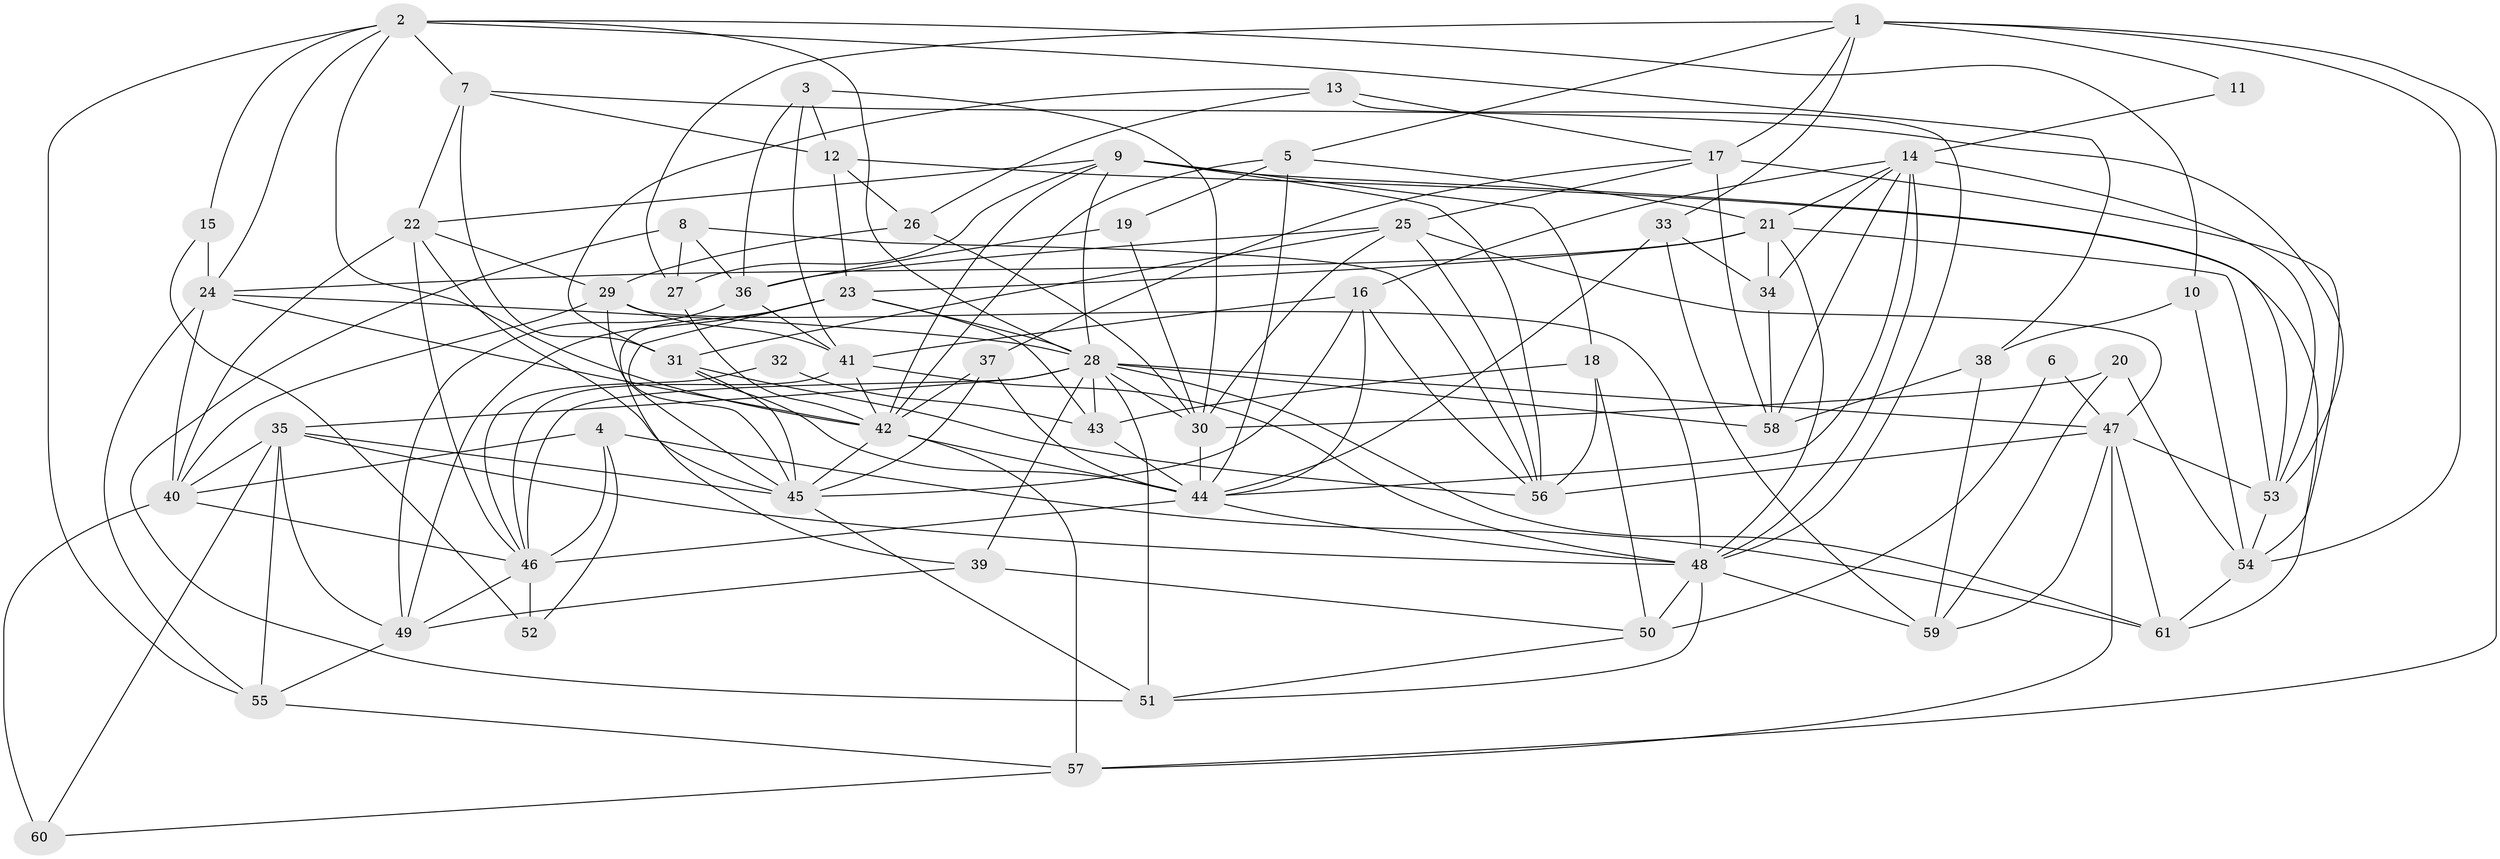 // original degree distribution, {5: 0.1721311475409836, 4: 0.319672131147541, 2: 0.10655737704918032, 3: 0.27049180327868855, 6: 0.08196721311475409, 7: 0.04918032786885246}
// Generated by graph-tools (version 1.1) at 2025/50/03/09/25 03:50:01]
// undirected, 61 vertices, 171 edges
graph export_dot {
graph [start="1"]
  node [color=gray90,style=filled];
  1;
  2;
  3;
  4;
  5;
  6;
  7;
  8;
  9;
  10;
  11;
  12;
  13;
  14;
  15;
  16;
  17;
  18;
  19;
  20;
  21;
  22;
  23;
  24;
  25;
  26;
  27;
  28;
  29;
  30;
  31;
  32;
  33;
  34;
  35;
  36;
  37;
  38;
  39;
  40;
  41;
  42;
  43;
  44;
  45;
  46;
  47;
  48;
  49;
  50;
  51;
  52;
  53;
  54;
  55;
  56;
  57;
  58;
  59;
  60;
  61;
  1 -- 5 [weight=1.0];
  1 -- 11 [weight=1.0];
  1 -- 17 [weight=1.0];
  1 -- 27 [weight=1.0];
  1 -- 33 [weight=1.0];
  1 -- 54 [weight=1.0];
  1 -- 57 [weight=1.0];
  2 -- 7 [weight=1.0];
  2 -- 10 [weight=1.0];
  2 -- 15 [weight=1.0];
  2 -- 24 [weight=1.0];
  2 -- 28 [weight=1.0];
  2 -- 38 [weight=1.0];
  2 -- 42 [weight=1.0];
  2 -- 55 [weight=1.0];
  3 -- 12 [weight=1.0];
  3 -- 30 [weight=1.0];
  3 -- 36 [weight=1.0];
  3 -- 41 [weight=1.0];
  4 -- 40 [weight=1.0];
  4 -- 46 [weight=1.0];
  4 -- 52 [weight=1.0];
  4 -- 61 [weight=1.0];
  5 -- 19 [weight=1.0];
  5 -- 21 [weight=1.0];
  5 -- 42 [weight=1.0];
  5 -- 44 [weight=1.0];
  6 -- 47 [weight=1.0];
  6 -- 50 [weight=1.0];
  7 -- 12 [weight=1.0];
  7 -- 22 [weight=1.0];
  7 -- 31 [weight=1.0];
  7 -- 53 [weight=1.0];
  8 -- 27 [weight=1.0];
  8 -- 36 [weight=1.0];
  8 -- 51 [weight=1.0];
  8 -- 56 [weight=1.0];
  9 -- 18 [weight=2.0];
  9 -- 22 [weight=1.0];
  9 -- 27 [weight=1.0];
  9 -- 28 [weight=1.0];
  9 -- 42 [weight=1.0];
  9 -- 53 [weight=1.0];
  9 -- 56 [weight=1.0];
  10 -- 38 [weight=1.0];
  10 -- 54 [weight=1.0];
  11 -- 14 [weight=1.0];
  12 -- 23 [weight=1.0];
  12 -- 26 [weight=1.0];
  12 -- 61 [weight=1.0];
  13 -- 17 [weight=1.0];
  13 -- 26 [weight=1.0];
  13 -- 31 [weight=1.0];
  13 -- 48 [weight=1.0];
  14 -- 16 [weight=1.0];
  14 -- 21 [weight=1.0];
  14 -- 34 [weight=1.0];
  14 -- 44 [weight=1.0];
  14 -- 48 [weight=1.0];
  14 -- 53 [weight=1.0];
  14 -- 58 [weight=1.0];
  15 -- 24 [weight=1.0];
  15 -- 52 [weight=1.0];
  16 -- 41 [weight=1.0];
  16 -- 44 [weight=1.0];
  16 -- 45 [weight=1.0];
  16 -- 56 [weight=1.0];
  17 -- 25 [weight=1.0];
  17 -- 37 [weight=1.0];
  17 -- 54 [weight=1.0];
  17 -- 58 [weight=1.0];
  18 -- 43 [weight=1.0];
  18 -- 50 [weight=1.0];
  18 -- 56 [weight=1.0];
  19 -- 30 [weight=1.0];
  19 -- 36 [weight=1.0];
  20 -- 30 [weight=1.0];
  20 -- 54 [weight=1.0];
  20 -- 59 [weight=1.0];
  21 -- 23 [weight=1.0];
  21 -- 24 [weight=1.0];
  21 -- 34 [weight=1.0];
  21 -- 48 [weight=1.0];
  21 -- 53 [weight=1.0];
  22 -- 29 [weight=1.0];
  22 -- 40 [weight=1.0];
  22 -- 45 [weight=1.0];
  22 -- 46 [weight=1.0];
  23 -- 28 [weight=2.0];
  23 -- 39 [weight=1.0];
  23 -- 43 [weight=1.0];
  23 -- 45 [weight=1.0];
  23 -- 49 [weight=1.0];
  24 -- 28 [weight=1.0];
  24 -- 40 [weight=1.0];
  24 -- 42 [weight=1.0];
  24 -- 55 [weight=1.0];
  25 -- 30 [weight=1.0];
  25 -- 31 [weight=1.0];
  25 -- 36 [weight=1.0];
  25 -- 47 [weight=1.0];
  25 -- 56 [weight=1.0];
  26 -- 29 [weight=1.0];
  26 -- 30 [weight=1.0];
  27 -- 42 [weight=1.0];
  28 -- 30 [weight=1.0];
  28 -- 35 [weight=1.0];
  28 -- 39 [weight=1.0];
  28 -- 43 [weight=1.0];
  28 -- 46 [weight=1.0];
  28 -- 47 [weight=1.0];
  28 -- 51 [weight=1.0];
  28 -- 58 [weight=1.0];
  28 -- 61 [weight=1.0];
  29 -- 40 [weight=1.0];
  29 -- 41 [weight=1.0];
  29 -- 45 [weight=1.0];
  29 -- 48 [weight=1.0];
  30 -- 44 [weight=1.0];
  31 -- 44 [weight=1.0];
  31 -- 45 [weight=1.0];
  31 -- 56 [weight=1.0];
  32 -- 43 [weight=1.0];
  32 -- 46 [weight=1.0];
  33 -- 34 [weight=1.0];
  33 -- 44 [weight=1.0];
  33 -- 59 [weight=1.0];
  34 -- 58 [weight=1.0];
  35 -- 40 [weight=1.0];
  35 -- 45 [weight=1.0];
  35 -- 48 [weight=1.0];
  35 -- 49 [weight=1.0];
  35 -- 55 [weight=1.0];
  35 -- 60 [weight=1.0];
  36 -- 41 [weight=1.0];
  36 -- 49 [weight=1.0];
  37 -- 42 [weight=1.0];
  37 -- 44 [weight=1.0];
  37 -- 45 [weight=1.0];
  38 -- 58 [weight=1.0];
  38 -- 59 [weight=1.0];
  39 -- 49 [weight=1.0];
  39 -- 50 [weight=1.0];
  40 -- 46 [weight=1.0];
  40 -- 60 [weight=1.0];
  41 -- 42 [weight=1.0];
  41 -- 46 [weight=1.0];
  41 -- 48 [weight=1.0];
  42 -- 44 [weight=2.0];
  42 -- 45 [weight=1.0];
  42 -- 57 [weight=1.0];
  43 -- 44 [weight=1.0];
  44 -- 46 [weight=1.0];
  44 -- 48 [weight=1.0];
  45 -- 51 [weight=1.0];
  46 -- 49 [weight=1.0];
  46 -- 52 [weight=2.0];
  47 -- 53 [weight=2.0];
  47 -- 56 [weight=1.0];
  47 -- 57 [weight=1.0];
  47 -- 59 [weight=1.0];
  47 -- 61 [weight=1.0];
  48 -- 50 [weight=1.0];
  48 -- 51 [weight=1.0];
  48 -- 59 [weight=1.0];
  49 -- 55 [weight=1.0];
  50 -- 51 [weight=1.0];
  53 -- 54 [weight=1.0];
  54 -- 61 [weight=1.0];
  55 -- 57 [weight=1.0];
  57 -- 60 [weight=1.0];
}
